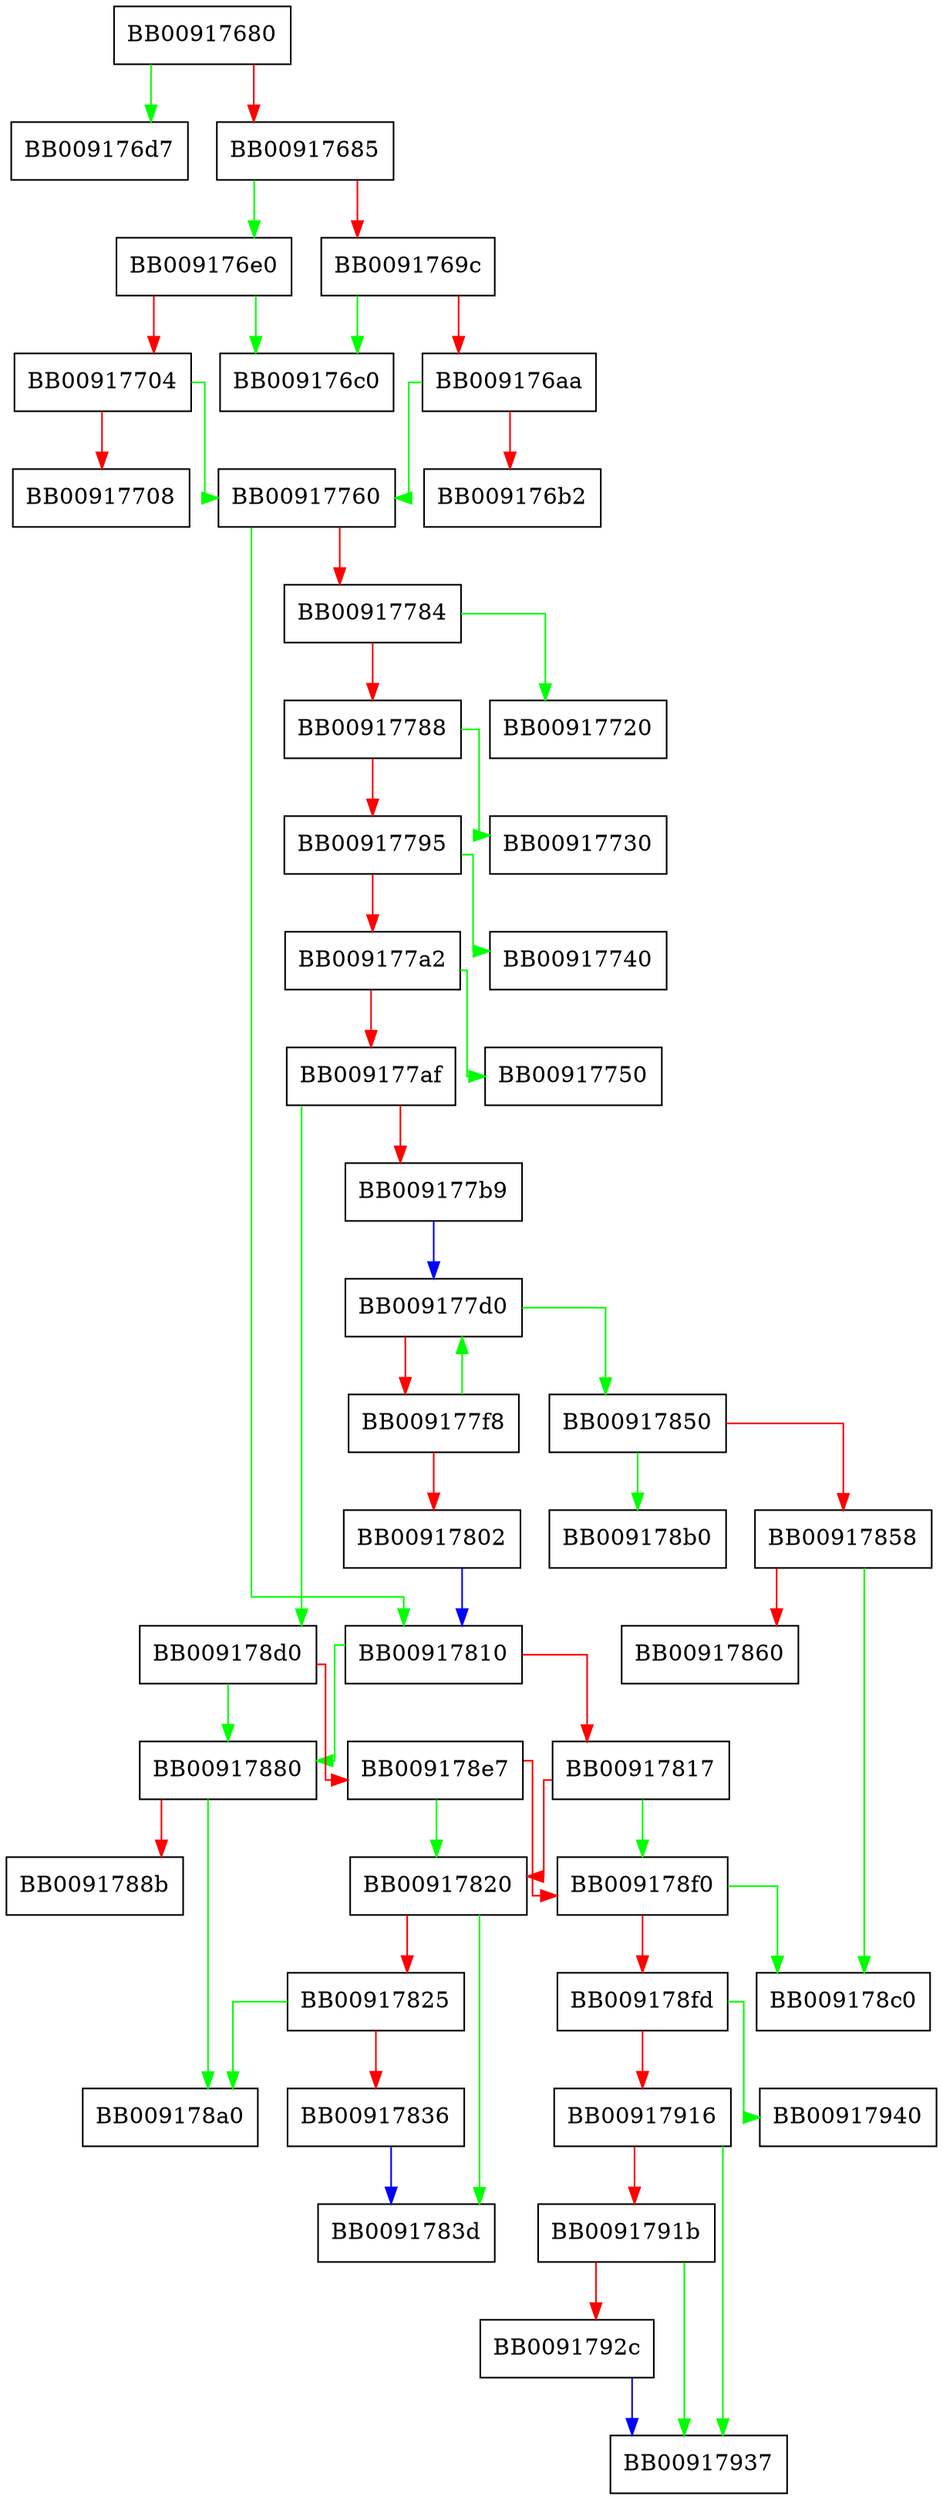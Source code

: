 digraph __wmemchr_avx2 {
  node [shape="box"];
  graph [splines=ortho];
  BB00917680 -> BB009176d7 [color="green"];
  BB00917680 -> BB00917685 [color="red"];
  BB00917685 -> BB009176e0 [color="green"];
  BB00917685 -> BB0091769c [color="red"];
  BB0091769c -> BB009176c0 [color="green"];
  BB0091769c -> BB009176aa [color="red"];
  BB009176aa -> BB00917760 [color="green"];
  BB009176aa -> BB009176b2 [color="red"];
  BB009176e0 -> BB009176c0 [color="green"];
  BB009176e0 -> BB00917704 [color="red"];
  BB00917704 -> BB00917760 [color="green"];
  BB00917704 -> BB00917708 [color="red"];
  BB00917760 -> BB00917810 [color="green"];
  BB00917760 -> BB00917784 [color="red"];
  BB00917784 -> BB00917720 [color="green"];
  BB00917784 -> BB00917788 [color="red"];
  BB00917788 -> BB00917730 [color="green"];
  BB00917788 -> BB00917795 [color="red"];
  BB00917795 -> BB00917740 [color="green"];
  BB00917795 -> BB009177a2 [color="red"];
  BB009177a2 -> BB00917750 [color="green"];
  BB009177a2 -> BB009177af [color="red"];
  BB009177af -> BB009178d0 [color="green"];
  BB009177af -> BB009177b9 [color="red"];
  BB009177b9 -> BB009177d0 [color="blue"];
  BB009177d0 -> BB00917850 [color="green"];
  BB009177d0 -> BB009177f8 [color="red"];
  BB009177f8 -> BB009177d0 [color="green"];
  BB009177f8 -> BB00917802 [color="red"];
  BB00917802 -> BB00917810 [color="blue"];
  BB00917810 -> BB00917880 [color="green"];
  BB00917810 -> BB00917817 [color="red"];
  BB00917817 -> BB009178f0 [color="green"];
  BB00917817 -> BB00917820 [color="red"];
  BB00917820 -> BB0091783d [color="green"];
  BB00917820 -> BB00917825 [color="red"];
  BB00917825 -> BB009178a0 [color="green"];
  BB00917825 -> BB00917836 [color="red"];
  BB00917836 -> BB0091783d [color="blue"];
  BB00917850 -> BB009178b0 [color="green"];
  BB00917850 -> BB00917858 [color="red"];
  BB00917858 -> BB009178c0 [color="green"];
  BB00917858 -> BB00917860 [color="red"];
  BB00917880 -> BB009178a0 [color="green"];
  BB00917880 -> BB0091788b [color="red"];
  BB009178d0 -> BB00917880 [color="green"];
  BB009178d0 -> BB009178e7 [color="red"];
  BB009178e7 -> BB00917820 [color="green"];
  BB009178e7 -> BB009178f0 [color="red"];
  BB009178f0 -> BB009178c0 [color="green"];
  BB009178f0 -> BB009178fd [color="red"];
  BB009178fd -> BB00917940 [color="green"];
  BB009178fd -> BB00917916 [color="red"];
  BB00917916 -> BB00917937 [color="green"];
  BB00917916 -> BB0091791b [color="red"];
  BB0091791b -> BB00917937 [color="green"];
  BB0091791b -> BB0091792c [color="red"];
  BB0091792c -> BB00917937 [color="blue"];
}